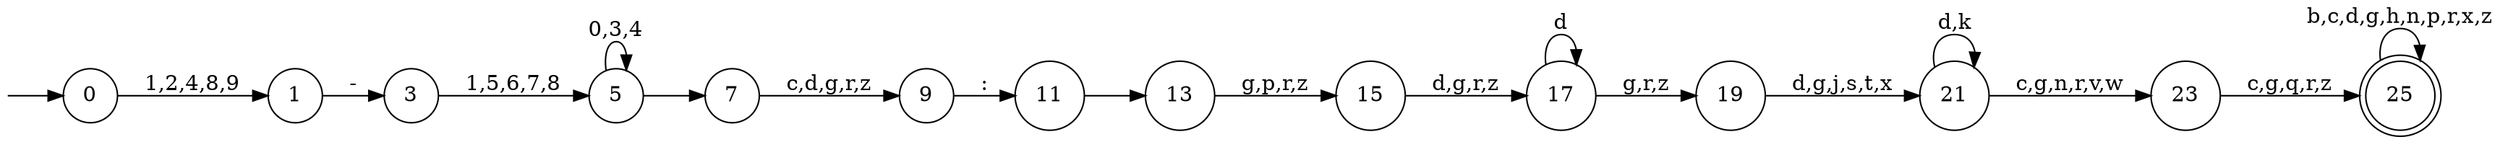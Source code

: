 digraph nnfa {
	graph [rankdir=LR]
	node [shape=circle]
	{
		graph [margin="0,0" rank=source]
		"" [fixedsize=true margin="0,0" shape=none width=0]
	}
	{
		graph [rank=sink]
		25 [shape=doublecircle]
	}
	0
	1
	3
	5
	7
	9
	11
	13
	15
	17
	19
	21
	23
	0 -> 1 [label="1,2,4,8,9"]
	1 -> 3 [label="-"]
	3 -> 5 [label="1,5,6,7,8"]
	5 -> 7 [label=" "]
	7 -> 9 [label="c,d,g,r,z"]
	9 -> 11 [label=":"]
	11 -> 13 [label=" "]
	13 -> 15 [label="g,p,r,z"]
	15 -> 17 [label="d,g,r,z"]
	17 -> 19 [label="g,r,z"]
	19 -> 21 [label="d,g,j,s,t,x"]
	21 -> 23 [label="c,g,n,r,v,w"]
	23 -> 25 [label="c,g,q,r,z"]
	25 -> 25 [label="b,c,d,g,h,n,p,r,x,z"]
	21 -> 21 [label="d,k"]
	17 -> 17 [label=d]
	5 -> 5 [label="0,3,4"]
	"" -> 0
}
